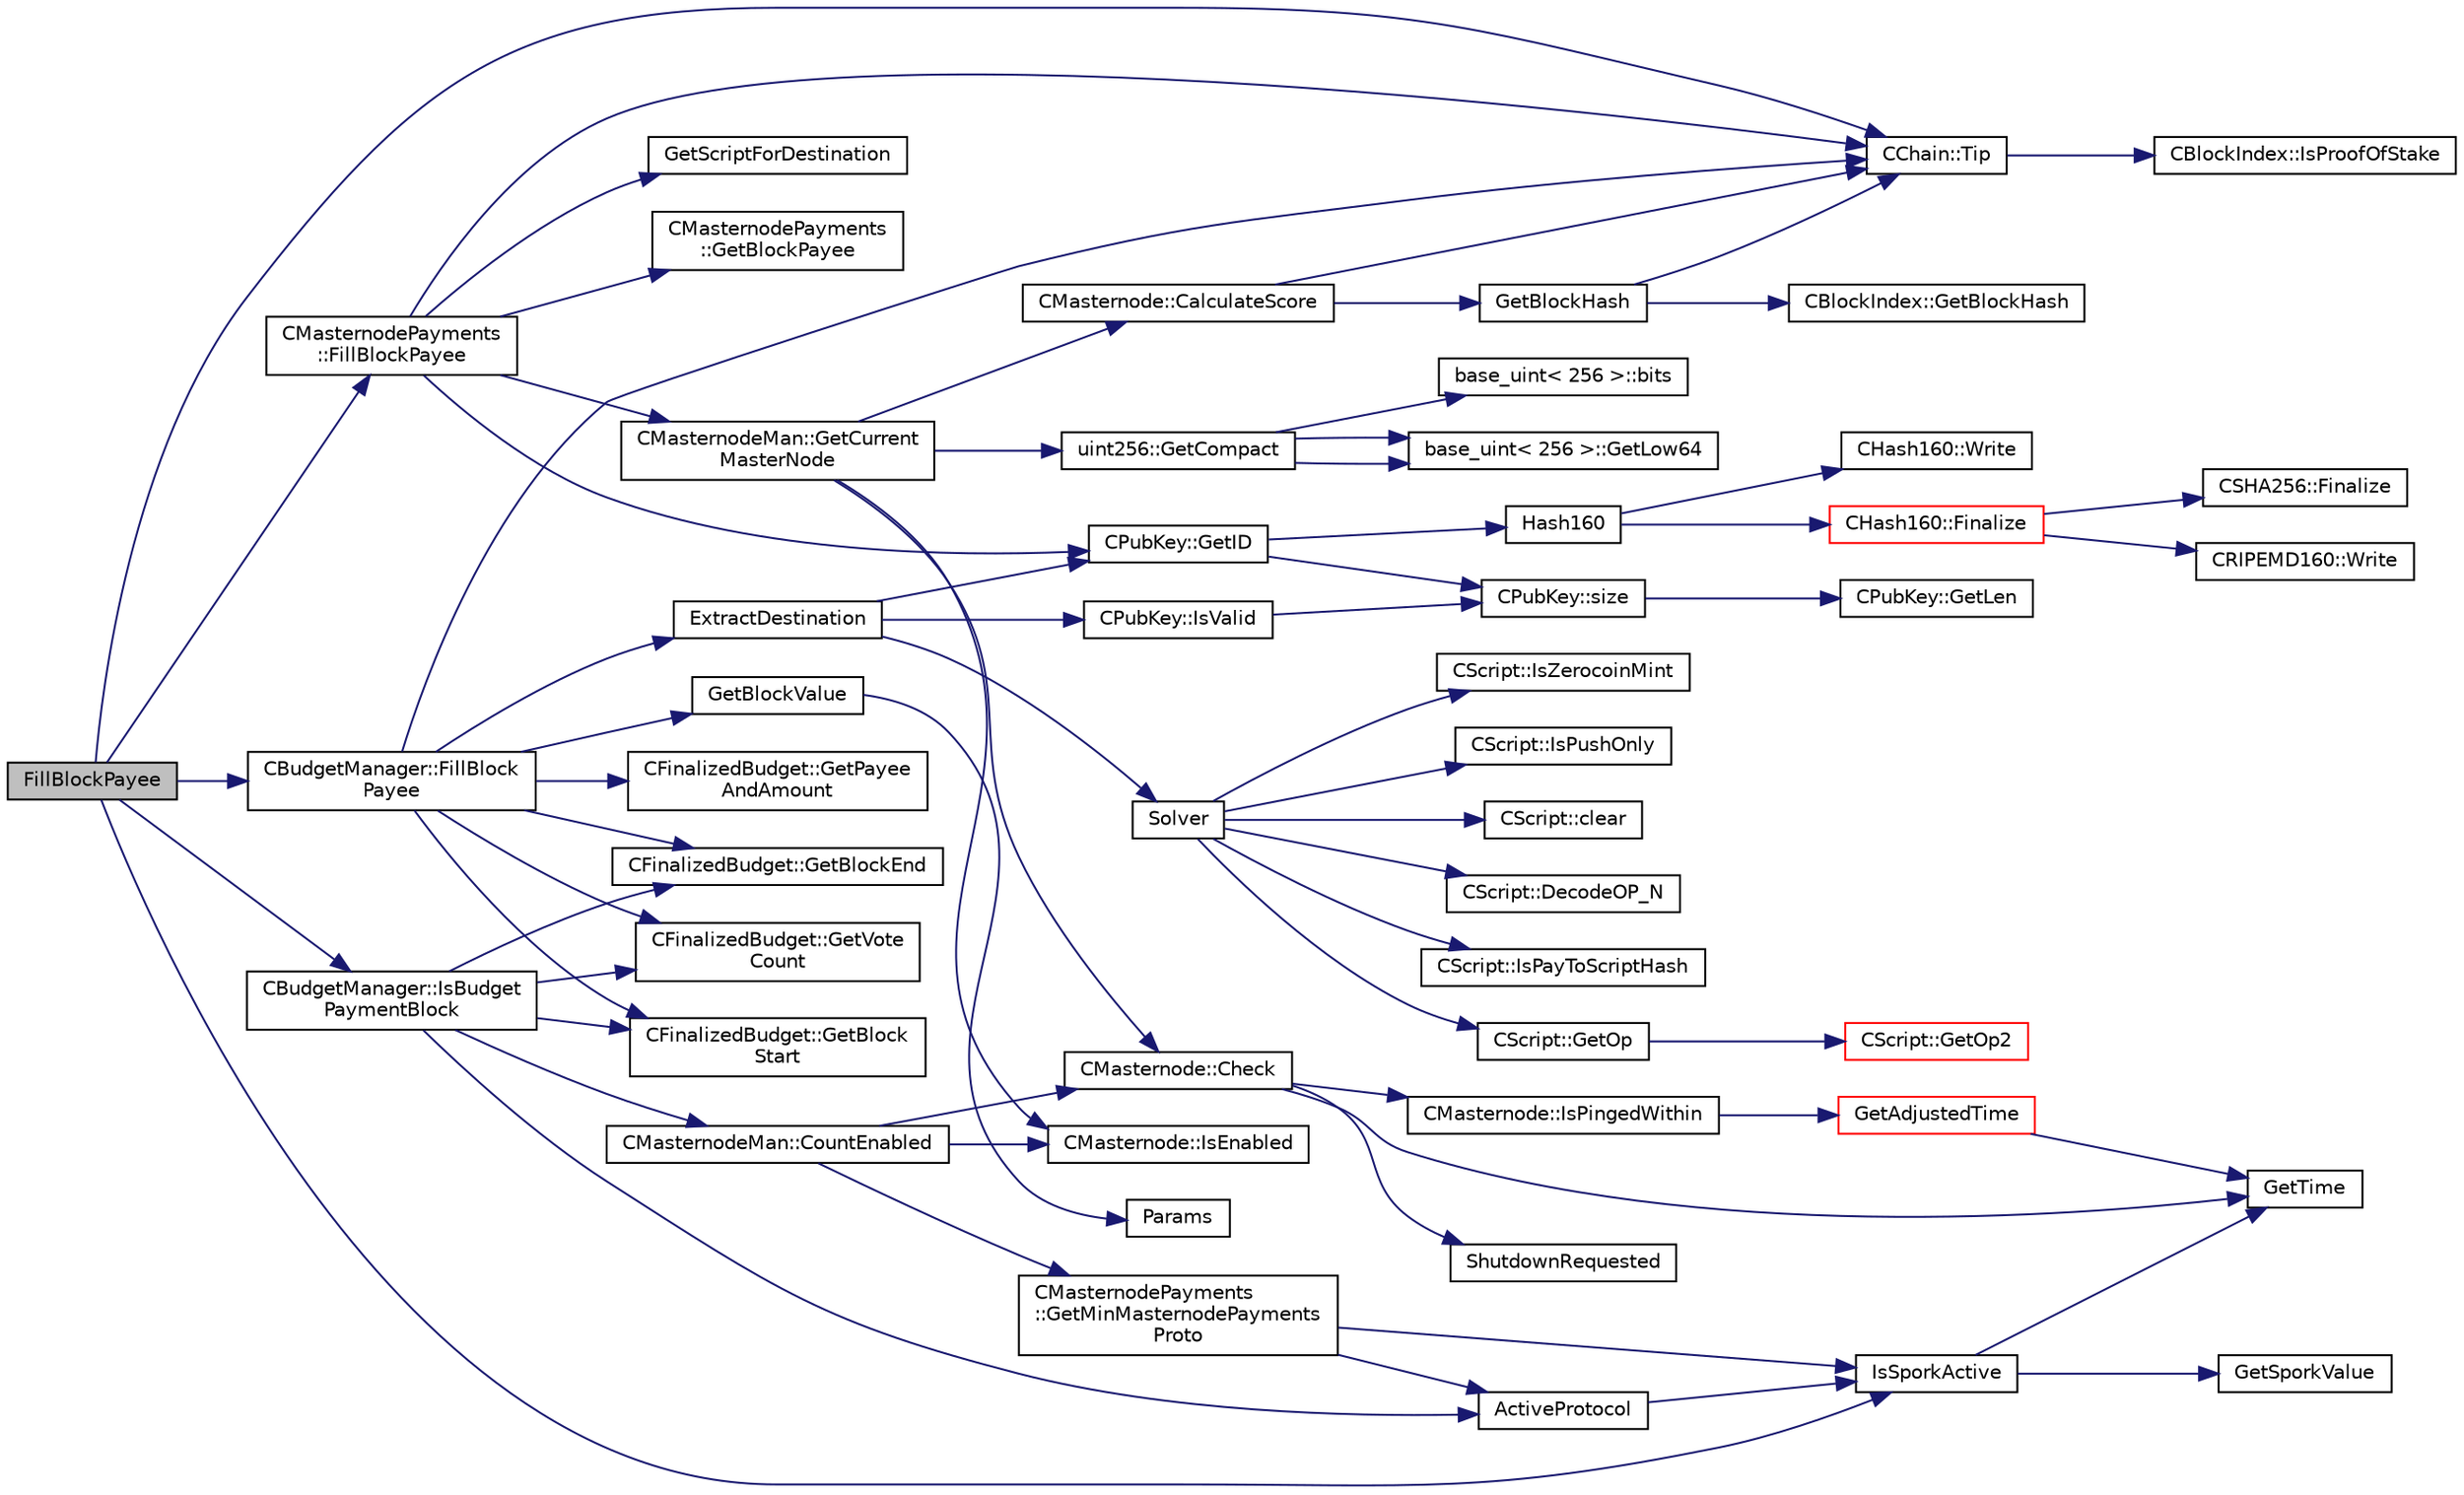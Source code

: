 digraph "FillBlockPayee"
{
  edge [fontname="Helvetica",fontsize="10",labelfontname="Helvetica",labelfontsize="10"];
  node [fontname="Helvetica",fontsize="10",shape=record];
  rankdir="LR";
  Node9 [label="FillBlockPayee",height=0.2,width=0.4,color="black", fillcolor="grey75", style="filled", fontcolor="black"];
  Node9 -> Node10 [color="midnightblue",fontsize="10",style="solid",fontname="Helvetica"];
  Node10 [label="CChain::Tip",height=0.2,width=0.4,color="black", fillcolor="white", style="filled",URL="$class_c_chain.html#a40ccefec14f8f3195c08c827af8cf412",tooltip="Returns the index entry for the tip of this chain, or NULL if none. "];
  Node10 -> Node11 [color="midnightblue",fontsize="10",style="solid",fontname="Helvetica"];
  Node11 [label="CBlockIndex::IsProofOfStake",height=0.2,width=0.4,color="black", fillcolor="white", style="filled",URL="$class_c_block_index.html#a2438a891e9d43821c0d99e1bdac56fde"];
  Node9 -> Node12 [color="midnightblue",fontsize="10",style="solid",fontname="Helvetica"];
  Node12 [label="IsSporkActive",height=0.2,width=0.4,color="black", fillcolor="white", style="filled",URL="$spork_8cpp.html#a3305663176e21e81c80dc951a7f8ea5e"];
  Node12 -> Node13 [color="midnightblue",fontsize="10",style="solid",fontname="Helvetica"];
  Node13 [label="GetSporkValue",height=0.2,width=0.4,color="black", fillcolor="white", style="filled",URL="$spork_8cpp.html#a7125c44e1c9a54dc7c28556b3fb24a8f"];
  Node12 -> Node14 [color="midnightblue",fontsize="10",style="solid",fontname="Helvetica"];
  Node14 [label="GetTime",height=0.2,width=0.4,color="black", fillcolor="white", style="filled",URL="$utiltime_8cpp.html#a46fac5fba8ba905b5f9acb364f5d8c6f",tooltip="For unit testing. "];
  Node9 -> Node15 [color="midnightblue",fontsize="10",style="solid",fontname="Helvetica"];
  Node15 [label="CBudgetManager::IsBudget\lPaymentBlock",height=0.2,width=0.4,color="black", fillcolor="white", style="filled",URL="$class_c_budget_manager.html#a1011c9399df614e09f77d87ebe4f7bca"];
  Node15 -> Node16 [color="midnightblue",fontsize="10",style="solid",fontname="Helvetica"];
  Node16 [label="CMasternodeMan::CountEnabled",height=0.2,width=0.4,color="black", fillcolor="white", style="filled",URL="$class_c_masternode_man.html#ae495279a035d7d259375ae95cbde28f4"];
  Node16 -> Node17 [color="midnightblue",fontsize="10",style="solid",fontname="Helvetica"];
  Node17 [label="CMasternodePayments\l::GetMinMasternodePayments\lProto",height=0.2,width=0.4,color="black", fillcolor="white", style="filled",URL="$class_c_masternode_payments.html#adb98cc9f21cf8746c0b6ac3131b85dfb"];
  Node17 -> Node12 [color="midnightblue",fontsize="10",style="solid",fontname="Helvetica"];
  Node17 -> Node18 [color="midnightblue",fontsize="10",style="solid",fontname="Helvetica"];
  Node18 [label="ActiveProtocol",height=0.2,width=0.4,color="black", fillcolor="white", style="filled",URL="$main_8cpp.html#a138f84e8c8976fe85712b695c32ee3c7",tooltip="See whether the protocol update is enforced for connected nodes. "];
  Node18 -> Node12 [color="midnightblue",fontsize="10",style="solid",fontname="Helvetica"];
  Node16 -> Node19 [color="midnightblue",fontsize="10",style="solid",fontname="Helvetica"];
  Node19 [label="CMasternode::Check",height=0.2,width=0.4,color="black", fillcolor="white", style="filled",URL="$class_c_masternode.html#aa5892c0b8ec6d2a05cbb081cb1e0aa3c"];
  Node19 -> Node20 [color="midnightblue",fontsize="10",style="solid",fontname="Helvetica"];
  Node20 [label="ShutdownRequested",height=0.2,width=0.4,color="black", fillcolor="white", style="filled",URL="$init_8cpp.html#a6f201ca9fe6b594f1985c12b4482ea5a"];
  Node19 -> Node14 [color="midnightblue",fontsize="10",style="solid",fontname="Helvetica"];
  Node19 -> Node21 [color="midnightblue",fontsize="10",style="solid",fontname="Helvetica"];
  Node21 [label="CMasternode::IsPingedWithin",height=0.2,width=0.4,color="black", fillcolor="white", style="filled",URL="$class_c_masternode.html#ab4d54c22f0e31b0d2ee111c6b11d7e72"];
  Node21 -> Node22 [color="midnightblue",fontsize="10",style="solid",fontname="Helvetica"];
  Node22 [label="GetAdjustedTime",height=0.2,width=0.4,color="red", fillcolor="white", style="filled",URL="$timedata_8cpp.html#a09f81b9c7650f898cf3cf305b87547e6"];
  Node22 -> Node14 [color="midnightblue",fontsize="10",style="solid",fontname="Helvetica"];
  Node16 -> Node24 [color="midnightblue",fontsize="10",style="solid",fontname="Helvetica"];
  Node24 [label="CMasternode::IsEnabled",height=0.2,width=0.4,color="black", fillcolor="white", style="filled",URL="$class_c_masternode.html#a08782379f6ba10e9087b39f0cef19bce"];
  Node15 -> Node18 [color="midnightblue",fontsize="10",style="solid",fontname="Helvetica"];
  Node15 -> Node25 [color="midnightblue",fontsize="10",style="solid",fontname="Helvetica"];
  Node25 [label="CFinalizedBudget::GetVote\lCount",height=0.2,width=0.4,color="black", fillcolor="white", style="filled",URL="$class_c_finalized_budget.html#a6958b394133bceca95b49c25ce337b06"];
  Node15 -> Node26 [color="midnightblue",fontsize="10",style="solid",fontname="Helvetica"];
  Node26 [label="CFinalizedBudget::GetBlock\lStart",height=0.2,width=0.4,color="black", fillcolor="white", style="filled",URL="$class_c_finalized_budget.html#adf320ff0b74a982c0aadc5d8a5e168db"];
  Node15 -> Node27 [color="midnightblue",fontsize="10",style="solid",fontname="Helvetica"];
  Node27 [label="CFinalizedBudget::GetBlockEnd",height=0.2,width=0.4,color="black", fillcolor="white", style="filled",URL="$class_c_finalized_budget.html#a45b354d7c3ea65128130cf28e78f4bf4"];
  Node9 -> Node28 [color="midnightblue",fontsize="10",style="solid",fontname="Helvetica"];
  Node28 [label="CBudgetManager::FillBlock\lPayee",height=0.2,width=0.4,color="black", fillcolor="white", style="filled",URL="$class_c_budget_manager.html#aa52f3ff6c434fa5bf1a9e40d41bf4ade"];
  Node28 -> Node10 [color="midnightblue",fontsize="10",style="solid",fontname="Helvetica"];
  Node28 -> Node25 [color="midnightblue",fontsize="10",style="solid",fontname="Helvetica"];
  Node28 -> Node26 [color="midnightblue",fontsize="10",style="solid",fontname="Helvetica"];
  Node28 -> Node27 [color="midnightblue",fontsize="10",style="solid",fontname="Helvetica"];
  Node28 -> Node29 [color="midnightblue",fontsize="10",style="solid",fontname="Helvetica"];
  Node29 [label="CFinalizedBudget::GetPayee\lAndAmount",height=0.2,width=0.4,color="black", fillcolor="white", style="filled",URL="$class_c_finalized_budget.html#a75c6ae33fd0079e732e1103d29501d01"];
  Node28 -> Node30 [color="midnightblue",fontsize="10",style="solid",fontname="Helvetica"];
  Node30 [label="GetBlockValue",height=0.2,width=0.4,color="black", fillcolor="white", style="filled",URL="$main_8cpp.html#a132515c282470607ea4da6c70e94df19"];
  Node30 -> Node31 [color="midnightblue",fontsize="10",style="solid",fontname="Helvetica"];
  Node31 [label="Params",height=0.2,width=0.4,color="black", fillcolor="white", style="filled",URL="$chainparams_8cpp.html#ace5c5b706d71a324a417dd2db394fd4a",tooltip="Return the currently selected parameters. "];
  Node28 -> Node32 [color="midnightblue",fontsize="10",style="solid",fontname="Helvetica"];
  Node32 [label="ExtractDestination",height=0.2,width=0.4,color="black", fillcolor="white", style="filled",URL="$standard_8cpp.html#a951f7e601746ae076afdf3169ecca2fc"];
  Node32 -> Node33 [color="midnightblue",fontsize="10",style="solid",fontname="Helvetica"];
  Node33 [label="Solver",height=0.2,width=0.4,color="black", fillcolor="white", style="filled",URL="$standard_8cpp.html#a6ee6be50bff44464e905680c6fcee6dc",tooltip="Return public keys or hashes from scriptPubKey, for &#39;standard&#39; transaction types. ..."];
  Node33 -> Node34 [color="midnightblue",fontsize="10",style="solid",fontname="Helvetica"];
  Node34 [label="CScript::IsPayToScriptHash",height=0.2,width=0.4,color="black", fillcolor="white", style="filled",URL="$class_c_script.html#a0c3729c606d318923dc06f95d85a0971"];
  Node33 -> Node35 [color="midnightblue",fontsize="10",style="solid",fontname="Helvetica"];
  Node35 [label="CScript::IsZerocoinMint",height=0.2,width=0.4,color="black", fillcolor="white", style="filled",URL="$class_c_script.html#aadeaf93bd9c00abc9e20d082051adac8"];
  Node33 -> Node36 [color="midnightblue",fontsize="10",style="solid",fontname="Helvetica"];
  Node36 [label="CScript::IsPushOnly",height=0.2,width=0.4,color="black", fillcolor="white", style="filled",URL="$class_c_script.html#a090905f875fa5a40e616b319de8e973f",tooltip="Called by IsStandardTx and P2SH/BIP62 VerifyScript (which makes it consensus-critical). "];
  Node33 -> Node37 [color="midnightblue",fontsize="10",style="solid",fontname="Helvetica"];
  Node37 [label="CScript::clear",height=0.2,width=0.4,color="black", fillcolor="white", style="filled",URL="$class_c_script.html#a7b2baf842621f07c4939408acf63377c"];
  Node33 -> Node38 [color="midnightblue",fontsize="10",style="solid",fontname="Helvetica"];
  Node38 [label="CScript::GetOp",height=0.2,width=0.4,color="black", fillcolor="white", style="filled",URL="$class_c_script.html#a94635ed93d8d244ec3acfa83f9ecfe5f"];
  Node38 -> Node39 [color="midnightblue",fontsize="10",style="solid",fontname="Helvetica"];
  Node39 [label="CScript::GetOp2",height=0.2,width=0.4,color="red", fillcolor="white", style="filled",URL="$class_c_script.html#aac2dbe75742054049b0c6de0e9473ef0"];
  Node33 -> Node42 [color="midnightblue",fontsize="10",style="solid",fontname="Helvetica"];
  Node42 [label="CScript::DecodeOP_N",height=0.2,width=0.4,color="black", fillcolor="white", style="filled",URL="$class_c_script.html#a7f975fca06b3e9a17da8ba23c7647e2e",tooltip="Encode/decode small integers: "];
  Node32 -> Node43 [color="midnightblue",fontsize="10",style="solid",fontname="Helvetica"];
  Node43 [label="CPubKey::IsValid",height=0.2,width=0.4,color="black", fillcolor="white", style="filled",URL="$class_c_pub_key.html#a4fa94293cf8577fd039b9a133f6c7f30"];
  Node43 -> Node44 [color="midnightblue",fontsize="10",style="solid",fontname="Helvetica"];
  Node44 [label="CPubKey::size",height=0.2,width=0.4,color="black", fillcolor="white", style="filled",URL="$class_c_pub_key.html#a6bb28fcf0a5f799c69f5b7269363b309",tooltip="Simple read-only vector-like interface to the pubkey data. "];
  Node44 -> Node45 [color="midnightblue",fontsize="10",style="solid",fontname="Helvetica"];
  Node45 [label="CPubKey::GetLen",height=0.2,width=0.4,color="black", fillcolor="white", style="filled",URL="$class_c_pub_key.html#a7dc71b3f037c84268dc22de97d7b65fb",tooltip="Compute the length of a pubkey with a given first byte. "];
  Node32 -> Node46 [color="midnightblue",fontsize="10",style="solid",fontname="Helvetica"];
  Node46 [label="CPubKey::GetID",height=0.2,width=0.4,color="black", fillcolor="white", style="filled",URL="$class_c_pub_key.html#a2675f7e6f72eff68e7a5227289feb021",tooltip="Get the KeyID of this public key (hash of its serialization) "];
  Node46 -> Node47 [color="midnightblue",fontsize="10",style="solid",fontname="Helvetica"];
  Node47 [label="Hash160",height=0.2,width=0.4,color="black", fillcolor="white", style="filled",URL="$hash_8h.html#a4490f70ddae16e9e48460a0416a48a6b",tooltip="Compute the 160-bit hash an object. "];
  Node47 -> Node48 [color="midnightblue",fontsize="10",style="solid",fontname="Helvetica"];
  Node48 [label="CHash160::Write",height=0.2,width=0.4,color="black", fillcolor="white", style="filled",URL="$class_c_hash160.html#af56cdd9443013eb68b246aa8450217f2"];
  Node47 -> Node49 [color="midnightblue",fontsize="10",style="solid",fontname="Helvetica"];
  Node49 [label="CHash160::Finalize",height=0.2,width=0.4,color="red", fillcolor="white", style="filled",URL="$class_c_hash160.html#a9bb08e1772002ae1a5d85017ba7952ee"];
  Node49 -> Node50 [color="midnightblue",fontsize="10",style="solid",fontname="Helvetica"];
  Node50 [label="CSHA256::Finalize",height=0.2,width=0.4,color="black", fillcolor="white", style="filled",URL="$class_c_s_h_a256.html#a4259230be0caefa590bc324fc12b9b90"];
  Node49 -> Node51 [color="midnightblue",fontsize="10",style="solid",fontname="Helvetica"];
  Node51 [label="CRIPEMD160::Write",height=0.2,width=0.4,color="black", fillcolor="white", style="filled",URL="$class_c_r_i_p_e_m_d160.html#a221143b9d94af623d07c4f4ba1bf6007"];
  Node46 -> Node44 [color="midnightblue",fontsize="10",style="solid",fontname="Helvetica"];
  Node9 -> Node53 [color="midnightblue",fontsize="10",style="solid",fontname="Helvetica"];
  Node53 [label="CMasternodePayments\l::FillBlockPayee",height=0.2,width=0.4,color="black", fillcolor="white", style="filled",URL="$class_c_masternode_payments.html#a459bf2e3a7e56743663026fd8f6d768d"];
  Node53 -> Node10 [color="midnightblue",fontsize="10",style="solid",fontname="Helvetica"];
  Node53 -> Node54 [color="midnightblue",fontsize="10",style="solid",fontname="Helvetica"];
  Node54 [label="CMasternodePayments\l::GetBlockPayee",height=0.2,width=0.4,color="black", fillcolor="white", style="filled",URL="$class_c_masternode_payments.html#a23ced53f72a503a71bbe6be8d472ecfd"];
  Node53 -> Node55 [color="midnightblue",fontsize="10",style="solid",fontname="Helvetica"];
  Node55 [label="CMasternodeMan::GetCurrent\lMasterNode",height=0.2,width=0.4,color="black", fillcolor="white", style="filled",URL="$class_c_masternode_man.html#a2b3a91870855e8fcb9b2b6e00c35197f",tooltip="Get the current winner for this block. "];
  Node55 -> Node19 [color="midnightblue",fontsize="10",style="solid",fontname="Helvetica"];
  Node55 -> Node24 [color="midnightblue",fontsize="10",style="solid",fontname="Helvetica"];
  Node55 -> Node56 [color="midnightblue",fontsize="10",style="solid",fontname="Helvetica"];
  Node56 [label="CMasternode::CalculateScore",height=0.2,width=0.4,color="black", fillcolor="white", style="filled",URL="$class_c_masternode.html#a5193b7bca7224b39c455ddd39f0846f3"];
  Node56 -> Node10 [color="midnightblue",fontsize="10",style="solid",fontname="Helvetica"];
  Node56 -> Node57 [color="midnightblue",fontsize="10",style="solid",fontname="Helvetica"];
  Node57 [label="GetBlockHash",height=0.2,width=0.4,color="black", fillcolor="white", style="filled",URL="$masternode_8cpp.html#a32f5cbabfc2bd53c2f2daedf122a83cb"];
  Node57 -> Node10 [color="midnightblue",fontsize="10",style="solid",fontname="Helvetica"];
  Node57 -> Node58 [color="midnightblue",fontsize="10",style="solid",fontname="Helvetica"];
  Node58 [label="CBlockIndex::GetBlockHash",height=0.2,width=0.4,color="black", fillcolor="white", style="filled",URL="$class_c_block_index.html#a98490a2788c65cdd6ae9002b004dd74c"];
  Node55 -> Node59 [color="midnightblue",fontsize="10",style="solid",fontname="Helvetica"];
  Node59 [label="uint256::GetCompact",height=0.2,width=0.4,color="black", fillcolor="white", style="filled",URL="$classuint256.html#a62d6d46078edb8cdb742e2430a3b1998"];
  Node59 -> Node60 [color="midnightblue",fontsize="10",style="solid",fontname="Helvetica"];
  Node60 [label="base_uint\< 256 \>::bits",height=0.2,width=0.4,color="black", fillcolor="white", style="filled",URL="$classbase__uint.html#afe1eacc0b592cf184ac8ee0446997fbe",tooltip="Returns the position of the highest bit set plus one, or zero if the value is zero. "];
  Node59 -> Node61 [color="midnightblue",fontsize="10",style="solid",fontname="Helvetica"];
  Node61 [label="base_uint\< 256 \>::GetLow64",height=0.2,width=0.4,color="black", fillcolor="white", style="filled",URL="$classbase__uint.html#ad8dbf3216dd15a64f1598344ad7a71ea"];
  Node59 -> Node61 [color="midnightblue",fontsize="10",style="solid",fontname="Helvetica"];
  Node53 -> Node62 [color="midnightblue",fontsize="10",style="solid",fontname="Helvetica"];
  Node62 [label="GetScriptForDestination",height=0.2,width=0.4,color="black", fillcolor="white", style="filled",URL="$standard_8cpp.html#ae40f28d3b46c21033f6ee1f1200d0321"];
  Node53 -> Node46 [color="midnightblue",fontsize="10",style="solid",fontname="Helvetica"];
}
